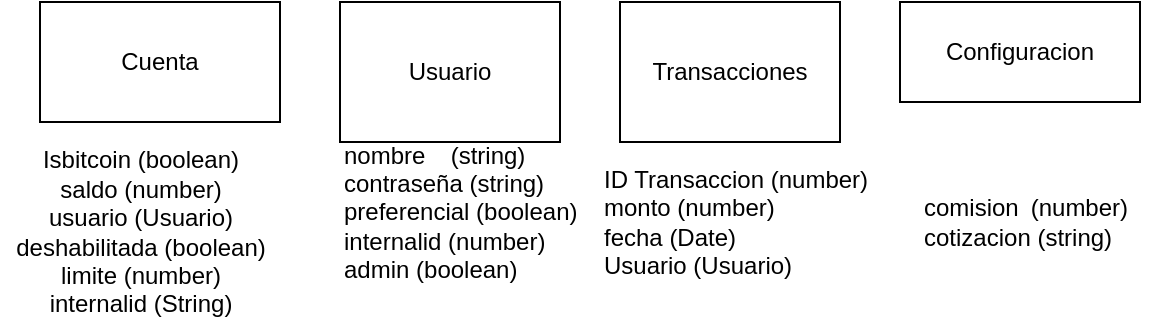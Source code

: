 <mxfile version="14.9.2" type="device"><diagram id="r0WOuaSZc87t_DMTBphv" name="Page-1"><mxGraphModel dx="599" dy="310" grid="1" gridSize="10" guides="1" tooltips="1" connect="1" arrows="1" fold="1" page="1" pageScale="1" pageWidth="1200" pageHeight="1920" math="0" shadow="0"><root><mxCell id="0"/><mxCell id="1" parent="0"/><mxCell id="JDATas8DtToxM655ks61-1" value="Usuario" style="rounded=0;whiteSpace=wrap;html=1;" vertex="1" parent="1"><mxGeometry x="450" y="320" width="110" height="70" as="geometry"/></mxCell><mxCell id="JDATas8DtToxM655ks61-2" value="Cuenta" style="rounded=0;whiteSpace=wrap;html=1;" vertex="1" parent="1"><mxGeometry x="300" y="320" width="120" height="60" as="geometry"/></mxCell><mxCell id="JDATas8DtToxM655ks61-4" value="nombre&lt;span style=&quot;white-space: pre&quot;&gt;&#9;&lt;/span&gt;(string)&lt;br&gt;contraseña (string)&lt;br&gt;preferencial (boolean)&lt;br&gt;internalid (number)&lt;br&gt;admin (boolean)" style="text;html=1;align=left;verticalAlign=middle;resizable=0;points=[];autosize=1;strokeColor=none;" vertex="1" parent="1"><mxGeometry x="450" y="385" width="130" height="80" as="geometry"/></mxCell><mxCell id="JDATas8DtToxM655ks61-6" value="Isbitcoin (boolean)&lt;br&gt;saldo (number)&lt;br&gt;usuario (Usuario)&lt;br&gt;deshabilitada (boolean)&lt;br&gt;limite (number)&lt;br&gt;internalid (String)" style="text;html=1;align=center;verticalAlign=middle;resizable=0;points=[];autosize=1;strokeColor=none;" vertex="1" parent="1"><mxGeometry x="280" y="390" width="140" height="90" as="geometry"/></mxCell><mxCell id="JDATas8DtToxM655ks61-8" value="Configuracion" style="rounded=0;whiteSpace=wrap;html=1;" vertex="1" parent="1"><mxGeometry x="730" y="320" width="120" height="50" as="geometry"/></mxCell><mxCell id="JDATas8DtToxM655ks61-9" value="comision&lt;span style=&quot;white-space: pre&quot;&gt;&#9;&lt;/span&gt;(number)&lt;br&gt;cotizacion (string)" style="text;html=1;align=left;verticalAlign=middle;resizable=0;points=[];autosize=1;strokeColor=none;" vertex="1" parent="1"><mxGeometry x="740" y="415" width="120" height="30" as="geometry"/></mxCell><mxCell id="JDATas8DtToxM655ks61-10" value="Transacciones" style="rounded=0;whiteSpace=wrap;html=1;" vertex="1" parent="1"><mxGeometry x="590" y="320" width="110" height="70" as="geometry"/></mxCell><mxCell id="JDATas8DtToxM655ks61-11" value="ID Transaccion (number)&lt;br&gt;monto (number)&lt;br&gt;fecha (Date)&lt;br&gt;Usuario (Usuario)" style="text;html=1;align=left;verticalAlign=middle;resizable=0;points=[];autosize=1;strokeColor=none;" vertex="1" parent="1"><mxGeometry x="580" y="400" width="150" height="60" as="geometry"/></mxCell></root></mxGraphModel></diagram></mxfile>